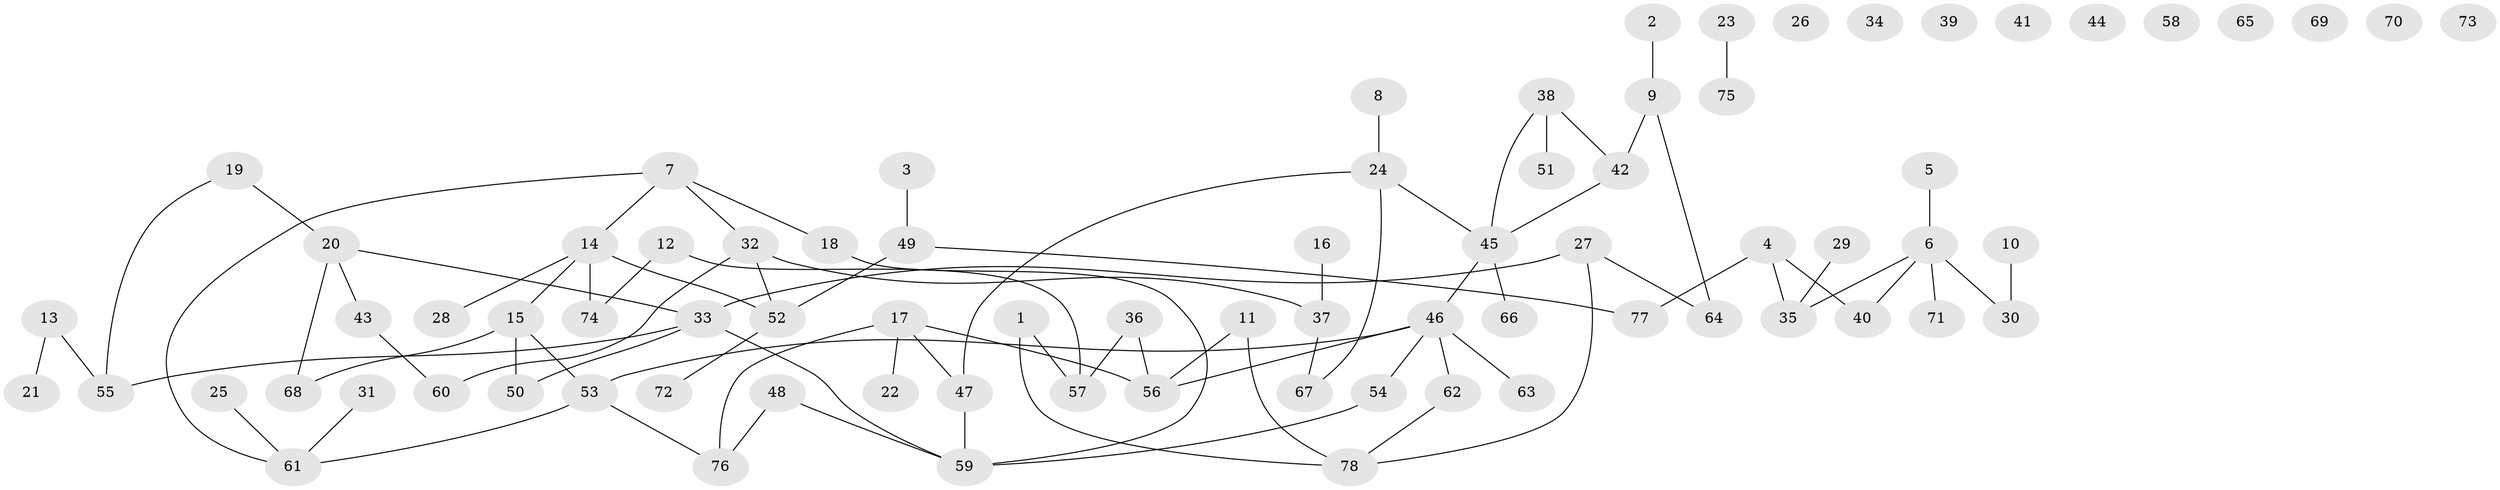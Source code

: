 // coarse degree distribution, {4: 0.2631578947368421, 1: 0.15789473684210525, 2: 0.18421052631578946, 3: 0.3157894736842105, 6: 0.02631578947368421, 5: 0.05263157894736842}
// Generated by graph-tools (version 1.1) at 2025/35/03/04/25 23:35:53]
// undirected, 78 vertices, 85 edges
graph export_dot {
  node [color=gray90,style=filled];
  1;
  2;
  3;
  4;
  5;
  6;
  7;
  8;
  9;
  10;
  11;
  12;
  13;
  14;
  15;
  16;
  17;
  18;
  19;
  20;
  21;
  22;
  23;
  24;
  25;
  26;
  27;
  28;
  29;
  30;
  31;
  32;
  33;
  34;
  35;
  36;
  37;
  38;
  39;
  40;
  41;
  42;
  43;
  44;
  45;
  46;
  47;
  48;
  49;
  50;
  51;
  52;
  53;
  54;
  55;
  56;
  57;
  58;
  59;
  60;
  61;
  62;
  63;
  64;
  65;
  66;
  67;
  68;
  69;
  70;
  71;
  72;
  73;
  74;
  75;
  76;
  77;
  78;
  1 -- 57;
  1 -- 78;
  2 -- 9;
  3 -- 49;
  4 -- 35;
  4 -- 40;
  4 -- 77;
  5 -- 6;
  6 -- 30;
  6 -- 35;
  6 -- 40;
  6 -- 71;
  7 -- 14;
  7 -- 18;
  7 -- 32;
  7 -- 61;
  8 -- 24;
  9 -- 42;
  9 -- 64;
  10 -- 30;
  11 -- 56;
  11 -- 78;
  12 -- 57;
  12 -- 74;
  13 -- 21;
  13 -- 55;
  14 -- 15;
  14 -- 28;
  14 -- 52;
  14 -- 74;
  15 -- 50;
  15 -- 53;
  15 -- 68;
  16 -- 37;
  17 -- 22;
  17 -- 47;
  17 -- 56;
  17 -- 76;
  18 -- 59;
  19 -- 20;
  19 -- 55;
  20 -- 33;
  20 -- 43;
  20 -- 68;
  23 -- 75;
  24 -- 45;
  24 -- 47;
  24 -- 67;
  25 -- 61;
  27 -- 33;
  27 -- 64;
  27 -- 78;
  29 -- 35;
  31 -- 61;
  32 -- 37;
  32 -- 52;
  32 -- 60;
  33 -- 50;
  33 -- 55;
  33 -- 59;
  36 -- 56;
  36 -- 57;
  37 -- 67;
  38 -- 42;
  38 -- 45;
  38 -- 51;
  42 -- 45;
  43 -- 60;
  45 -- 46;
  45 -- 66;
  46 -- 53;
  46 -- 54;
  46 -- 56;
  46 -- 62;
  46 -- 63;
  47 -- 59;
  48 -- 59;
  48 -- 76;
  49 -- 52;
  49 -- 77;
  52 -- 72;
  53 -- 61;
  53 -- 76;
  54 -- 59;
  62 -- 78;
}
